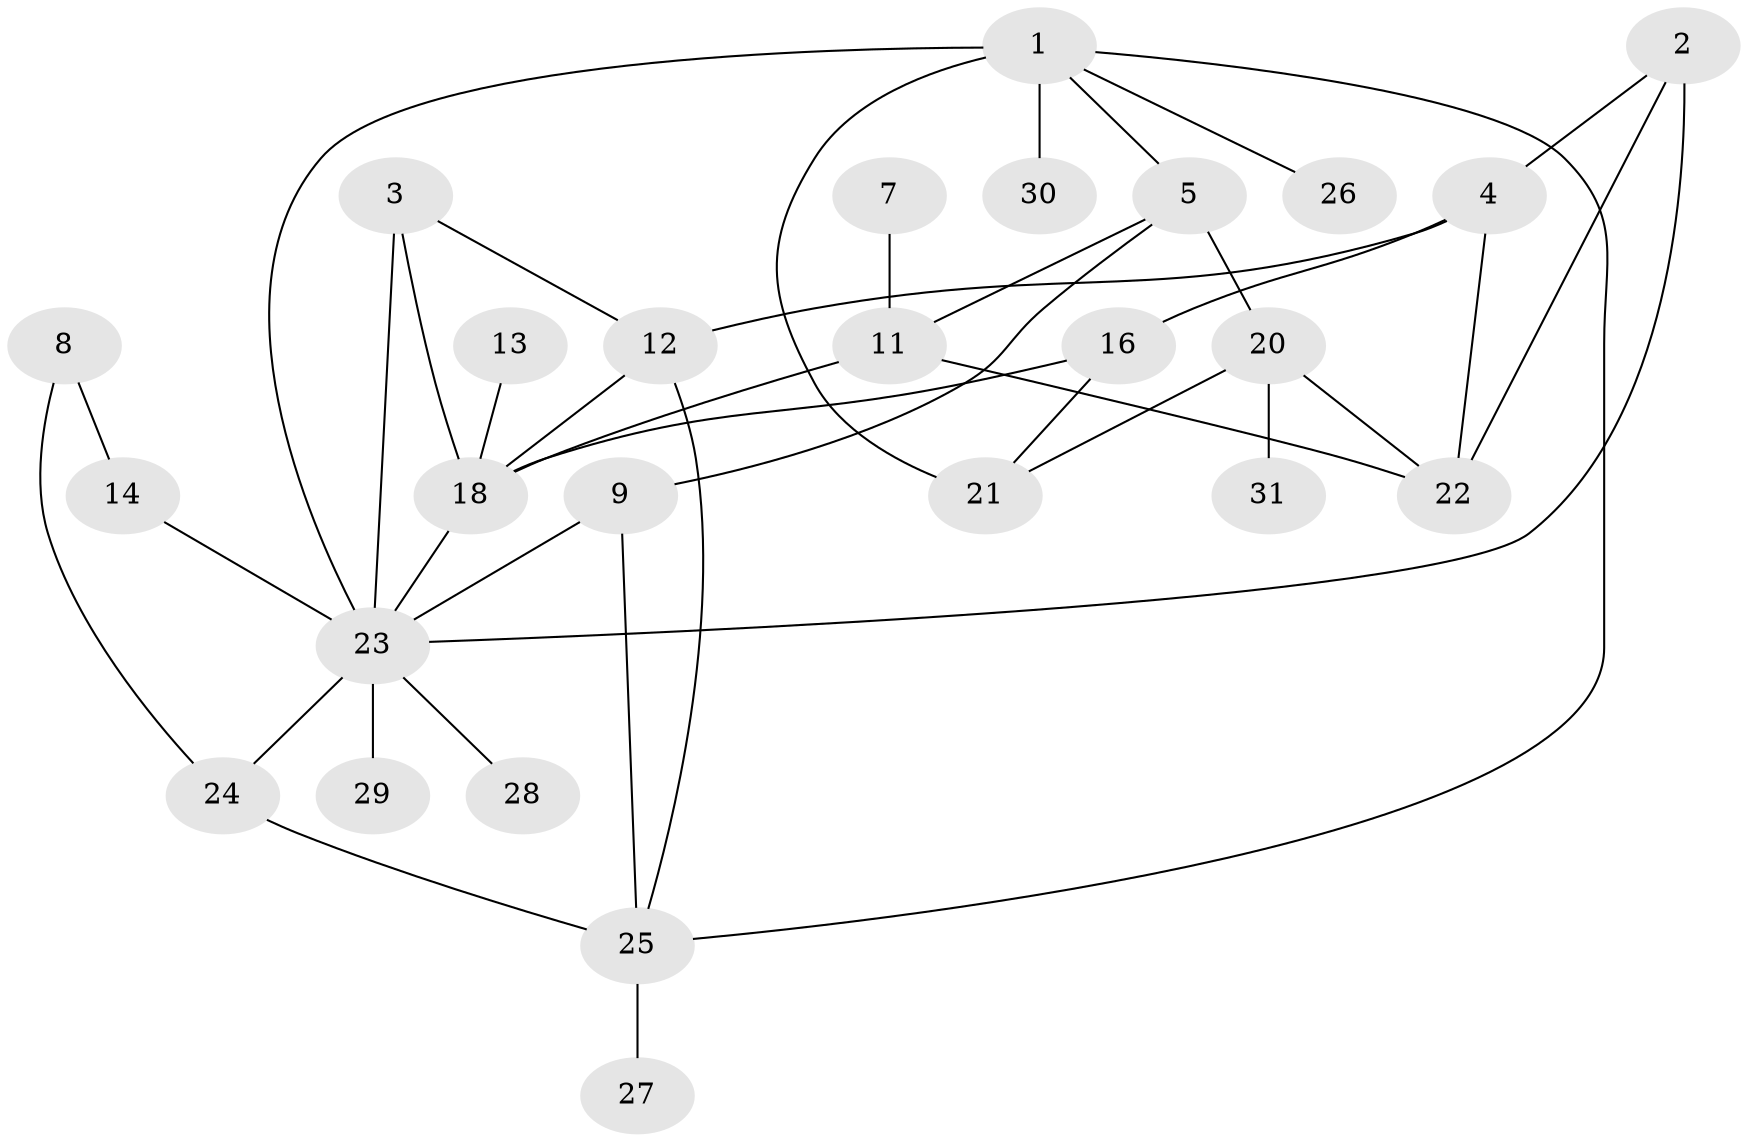 // original degree distribution, {2: 0.23076923076923078, 1: 0.24615384615384617, 3: 0.23076923076923078, 4: 0.1076923076923077, 0: 0.09230769230769231, 5: 0.03076923076923077, 6: 0.046153846153846156, 9: 0.015384615384615385}
// Generated by graph-tools (version 1.1) at 2025/33/03/09/25 02:33:34]
// undirected, 26 vertices, 40 edges
graph export_dot {
graph [start="1"]
  node [color=gray90,style=filled];
  1;
  2;
  3;
  4;
  5;
  7;
  8;
  9;
  11;
  12;
  13;
  14;
  16;
  18;
  20;
  21;
  22;
  23;
  24;
  25;
  26;
  27;
  28;
  29;
  30;
  31;
  1 -- 5 [weight=1.0];
  1 -- 21 [weight=2.0];
  1 -- 23 [weight=1.0];
  1 -- 25 [weight=1.0];
  1 -- 26 [weight=1.0];
  1 -- 30 [weight=1.0];
  2 -- 4 [weight=1.0];
  2 -- 22 [weight=1.0];
  2 -- 23 [weight=1.0];
  3 -- 12 [weight=1.0];
  3 -- 18 [weight=1.0];
  3 -- 23 [weight=1.0];
  4 -- 12 [weight=1.0];
  4 -- 16 [weight=1.0];
  4 -- 22 [weight=1.0];
  5 -- 9 [weight=1.0];
  5 -- 11 [weight=2.0];
  5 -- 20 [weight=2.0];
  7 -- 11 [weight=1.0];
  8 -- 14 [weight=1.0];
  8 -- 24 [weight=1.0];
  9 -- 23 [weight=2.0];
  9 -- 25 [weight=1.0];
  11 -- 18 [weight=1.0];
  11 -- 22 [weight=1.0];
  12 -- 18 [weight=1.0];
  12 -- 25 [weight=1.0];
  13 -- 18 [weight=1.0];
  14 -- 23 [weight=2.0];
  16 -- 18 [weight=1.0];
  16 -- 21 [weight=1.0];
  18 -- 23 [weight=1.0];
  20 -- 21 [weight=1.0];
  20 -- 22 [weight=1.0];
  20 -- 31 [weight=1.0];
  23 -- 24 [weight=1.0];
  23 -- 28 [weight=1.0];
  23 -- 29 [weight=1.0];
  24 -- 25 [weight=2.0];
  25 -- 27 [weight=1.0];
}
